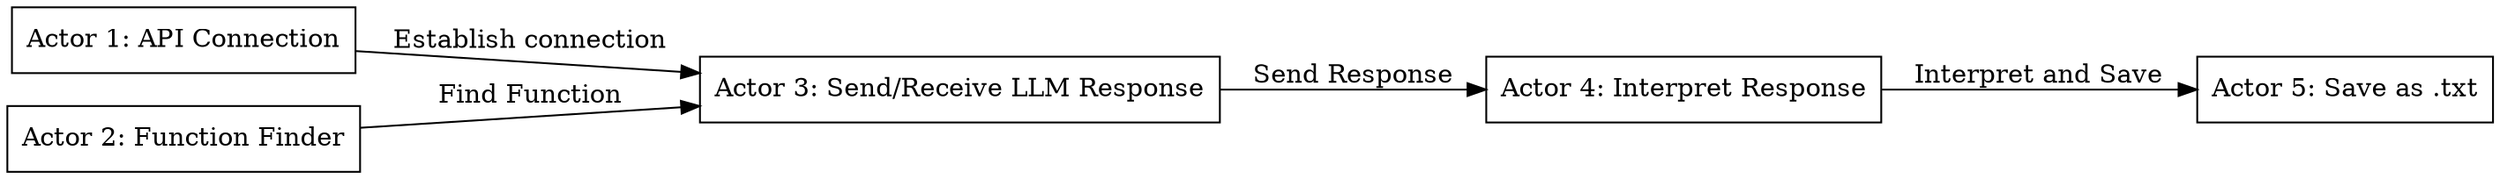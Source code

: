 
digraph G {
    rankdir=LR;
    node [shape=box];

    // Define actors
    Actor1 [label="Actor 1: API Connection"];
    Actor2 [label="Actor 2: Function Finder"];
    Actor3 [label="Actor 3: Send/Receive LLM Response"];
    Actor4 [label="Actor 4: Interpret Response"];
    Actor5 [label="Actor 5: Save as .txt"];

    // Define connections
    Actor1 -> Actor3 [label="Establish connection"];
    Actor2 -> Actor3 [label="Find Function"];
    Actor3 -> Actor4 [label="Send Response"];
    Actor4 -> Actor5 [label="Interpret and Save"];
}
